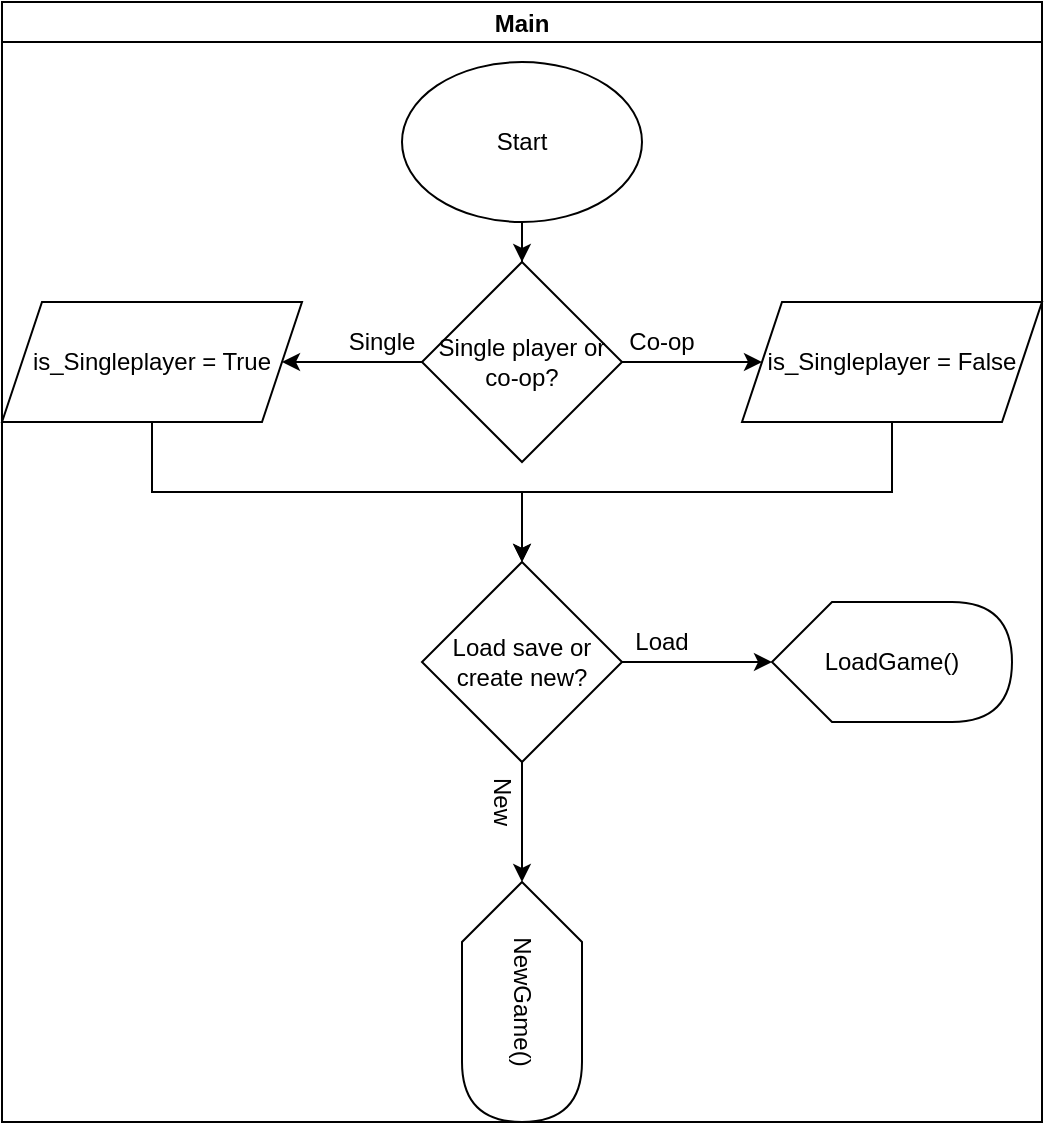 <mxfile version="14.4.6" type="github">
  <diagram id="pJoODLNt0wpuWwSNDnVQ" name="Page-1">
    <mxGraphModel dx="1182" dy="770" grid="1" gridSize="10" guides="1" tooltips="1" connect="1" arrows="1" fold="1" page="1" pageScale="1" pageWidth="850" pageHeight="1100" math="0" shadow="0">
      <root>
        <mxCell id="0" />
        <mxCell id="1" parent="0" />
        <mxCell id="bkNSY8I_5nw9Tk2DiAVW-1" value="Main" style="swimlane;shadow=0;sketch=0;fillColor=#ffffff;startSize=20;" vertex="1" parent="1">
          <mxGeometry x="320" y="10" width="520" height="560" as="geometry">
            <mxRectangle x="-440" width="60" height="23" as="alternateBounds" />
          </mxGeometry>
        </mxCell>
        <mxCell id="bkNSY8I_5nw9Tk2DiAVW-9" style="edgeStyle=orthogonalEdgeStyle;rounded=0;orthogonalLoop=1;jettySize=auto;html=1;exitX=0.5;exitY=1;exitDx=0;exitDy=0;" edge="1" parent="bkNSY8I_5nw9Tk2DiAVW-1" source="bkNSY8I_5nw9Tk2DiAVW-2" target="bkNSY8I_5nw9Tk2DiAVW-3">
          <mxGeometry relative="1" as="geometry" />
        </mxCell>
        <mxCell id="bkNSY8I_5nw9Tk2DiAVW-2" value="Start" style="ellipse;whiteSpace=wrap;html=1;" vertex="1" parent="bkNSY8I_5nw9Tk2DiAVW-1">
          <mxGeometry x="200" y="30" width="120" height="80" as="geometry" />
        </mxCell>
        <mxCell id="bkNSY8I_5nw9Tk2DiAVW-10" style="edgeStyle=orthogonalEdgeStyle;rounded=0;orthogonalLoop=1;jettySize=auto;html=1;exitX=0;exitY=0.5;exitDx=0;exitDy=0;" edge="1" parent="bkNSY8I_5nw9Tk2DiAVW-1" source="bkNSY8I_5nw9Tk2DiAVW-3" target="bkNSY8I_5nw9Tk2DiAVW-4">
          <mxGeometry relative="1" as="geometry" />
        </mxCell>
        <mxCell id="bkNSY8I_5nw9Tk2DiAVW-11" style="edgeStyle=orthogonalEdgeStyle;rounded=0;orthogonalLoop=1;jettySize=auto;html=1;exitX=1;exitY=0.5;exitDx=0;exitDy=0;" edge="1" parent="bkNSY8I_5nw9Tk2DiAVW-1" source="bkNSY8I_5nw9Tk2DiAVW-3" target="bkNSY8I_5nw9Tk2DiAVW-5">
          <mxGeometry relative="1" as="geometry" />
        </mxCell>
        <mxCell id="bkNSY8I_5nw9Tk2DiAVW-3" value="Single player or co-op?" style="rhombus;whiteSpace=wrap;html=1;" vertex="1" parent="bkNSY8I_5nw9Tk2DiAVW-1">
          <mxGeometry x="210" y="130" width="100" height="100" as="geometry" />
        </mxCell>
        <mxCell id="bkNSY8I_5nw9Tk2DiAVW-4" value="is_Singleplayer = True" style="shape=parallelogram;perimeter=parallelogramPerimeter;whiteSpace=wrap;html=1;fixedSize=1;shadow=0;sketch=0;fillColor=#ffffff;" vertex="1" parent="bkNSY8I_5nw9Tk2DiAVW-1">
          <mxGeometry y="150" width="150" height="60" as="geometry" />
        </mxCell>
        <mxCell id="bkNSY8I_5nw9Tk2DiAVW-12" style="edgeStyle=orthogonalEdgeStyle;rounded=0;orthogonalLoop=1;jettySize=auto;html=1;exitX=0.5;exitY=1;exitDx=0;exitDy=0;entryX=0.5;entryY=0;entryDx=0;entryDy=0;" edge="1" parent="bkNSY8I_5nw9Tk2DiAVW-1" source="bkNSY8I_5nw9Tk2DiAVW-5" target="bkNSY8I_5nw9Tk2DiAVW-6">
          <mxGeometry relative="1" as="geometry" />
        </mxCell>
        <mxCell id="bkNSY8I_5nw9Tk2DiAVW-5" value="is_Singleplayer = False" style="shape=parallelogram;perimeter=parallelogramPerimeter;whiteSpace=wrap;html=1;fixedSize=1;shadow=0;sketch=0;fillColor=#ffffff;" vertex="1" parent="bkNSY8I_5nw9Tk2DiAVW-1">
          <mxGeometry x="370" y="150" width="150" height="60" as="geometry" />
        </mxCell>
        <mxCell id="bkNSY8I_5nw9Tk2DiAVW-14" style="edgeStyle=orthogonalEdgeStyle;rounded=0;orthogonalLoop=1;jettySize=auto;html=1;exitX=1;exitY=0.5;exitDx=0;exitDy=0;" edge="1" parent="bkNSY8I_5nw9Tk2DiAVW-1" source="bkNSY8I_5nw9Tk2DiAVW-6" target="bkNSY8I_5nw9Tk2DiAVW-7">
          <mxGeometry relative="1" as="geometry" />
        </mxCell>
        <mxCell id="bkNSY8I_5nw9Tk2DiAVW-15" style="edgeStyle=orthogonalEdgeStyle;rounded=0;orthogonalLoop=1;jettySize=auto;html=1;exitX=0.5;exitY=1;exitDx=0;exitDy=0;" edge="1" parent="bkNSY8I_5nw9Tk2DiAVW-1" source="bkNSY8I_5nw9Tk2DiAVW-6" target="bkNSY8I_5nw9Tk2DiAVW-8">
          <mxGeometry relative="1" as="geometry" />
        </mxCell>
        <mxCell id="bkNSY8I_5nw9Tk2DiAVW-6" value="Load save or create new?" style="rhombus;whiteSpace=wrap;html=1;" vertex="1" parent="bkNSY8I_5nw9Tk2DiAVW-1">
          <mxGeometry x="210" y="280" width="100" height="100" as="geometry" />
        </mxCell>
        <mxCell id="bkNSY8I_5nw9Tk2DiAVW-7" value="LoadGame()" style="shape=display;whiteSpace=wrap;html=1;shadow=0;sketch=0;fillColor=#ffffff;" vertex="1" parent="bkNSY8I_5nw9Tk2DiAVW-1">
          <mxGeometry x="385" y="300" width="120" height="60" as="geometry" />
        </mxCell>
        <mxCell id="bkNSY8I_5nw9Tk2DiAVW-8" value="NewGame()" style="shape=display;whiteSpace=wrap;html=1;shadow=0;sketch=0;fillColor=#ffffff;rotation=90;" vertex="1" parent="bkNSY8I_5nw9Tk2DiAVW-1">
          <mxGeometry x="200" y="470" width="120" height="60" as="geometry" />
        </mxCell>
        <mxCell id="bkNSY8I_5nw9Tk2DiAVW-13" style="edgeStyle=orthogonalEdgeStyle;rounded=0;orthogonalLoop=1;jettySize=auto;html=1;exitX=0.5;exitY=1;exitDx=0;exitDy=0;entryX=0.5;entryY=0;entryDx=0;entryDy=0;" edge="1" parent="bkNSY8I_5nw9Tk2DiAVW-1" source="bkNSY8I_5nw9Tk2DiAVW-4" target="bkNSY8I_5nw9Tk2DiAVW-6">
          <mxGeometry relative="1" as="geometry">
            <mxPoint x="260" y="260" as="targetPoint" />
          </mxGeometry>
        </mxCell>
        <mxCell id="bkNSY8I_5nw9Tk2DiAVW-16" value="Single" style="text;html=1;strokeColor=none;fillColor=none;align=center;verticalAlign=middle;whiteSpace=wrap;rounded=0;shadow=0;sketch=0;" vertex="1" parent="bkNSY8I_5nw9Tk2DiAVW-1">
          <mxGeometry x="170" y="160" width="40" height="20" as="geometry" />
        </mxCell>
        <mxCell id="bkNSY8I_5nw9Tk2DiAVW-17" value="Co-op" style="text;html=1;strokeColor=none;fillColor=none;align=center;verticalAlign=middle;whiteSpace=wrap;rounded=0;shadow=0;sketch=0;" vertex="1" parent="bkNSY8I_5nw9Tk2DiAVW-1">
          <mxGeometry x="310" y="160" width="40" height="20" as="geometry" />
        </mxCell>
        <mxCell id="bkNSY8I_5nw9Tk2DiAVW-18" value="Load" style="text;html=1;strokeColor=none;fillColor=none;align=center;verticalAlign=middle;whiteSpace=wrap;rounded=0;shadow=0;sketch=0;" vertex="1" parent="bkNSY8I_5nw9Tk2DiAVW-1">
          <mxGeometry x="310" y="310" width="40" height="20" as="geometry" />
        </mxCell>
        <mxCell id="bkNSY8I_5nw9Tk2DiAVW-19" value="New" style="text;html=1;strokeColor=none;fillColor=none;align=center;verticalAlign=middle;whiteSpace=wrap;rounded=0;shadow=0;sketch=0;rotation=90;" vertex="1" parent="bkNSY8I_5nw9Tk2DiAVW-1">
          <mxGeometry x="230" y="390" width="40" height="20" as="geometry" />
        </mxCell>
      </root>
    </mxGraphModel>
  </diagram>
</mxfile>

